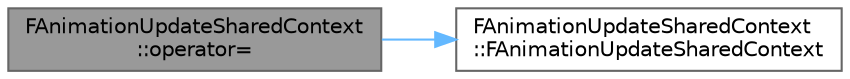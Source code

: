 digraph "FAnimationUpdateSharedContext::operator="
{
 // INTERACTIVE_SVG=YES
 // LATEX_PDF_SIZE
  bgcolor="transparent";
  edge [fontname=Helvetica,fontsize=10,labelfontname=Helvetica,labelfontsize=10];
  node [fontname=Helvetica,fontsize=10,shape=box,height=0.2,width=0.4];
  rankdir="LR";
  Node1 [id="Node000001",label="FAnimationUpdateSharedContext\l::operator=",height=0.2,width=0.4,color="gray40", fillcolor="grey60", style="filled", fontcolor="black",tooltip=" "];
  Node1 -> Node2 [id="edge1_Node000001_Node000002",color="steelblue1",style="solid",tooltip=" "];
  Node2 [id="Node000002",label="FAnimationUpdateSharedContext\l::FAnimationUpdateSharedContext",height=0.2,width=0.4,color="grey40", fillcolor="white", style="filled",URL="$d3/da2/structFAnimationUpdateSharedContext.html#ac91cf8d30d021bf4c6cf4e8a41267288",tooltip=" "];
}
